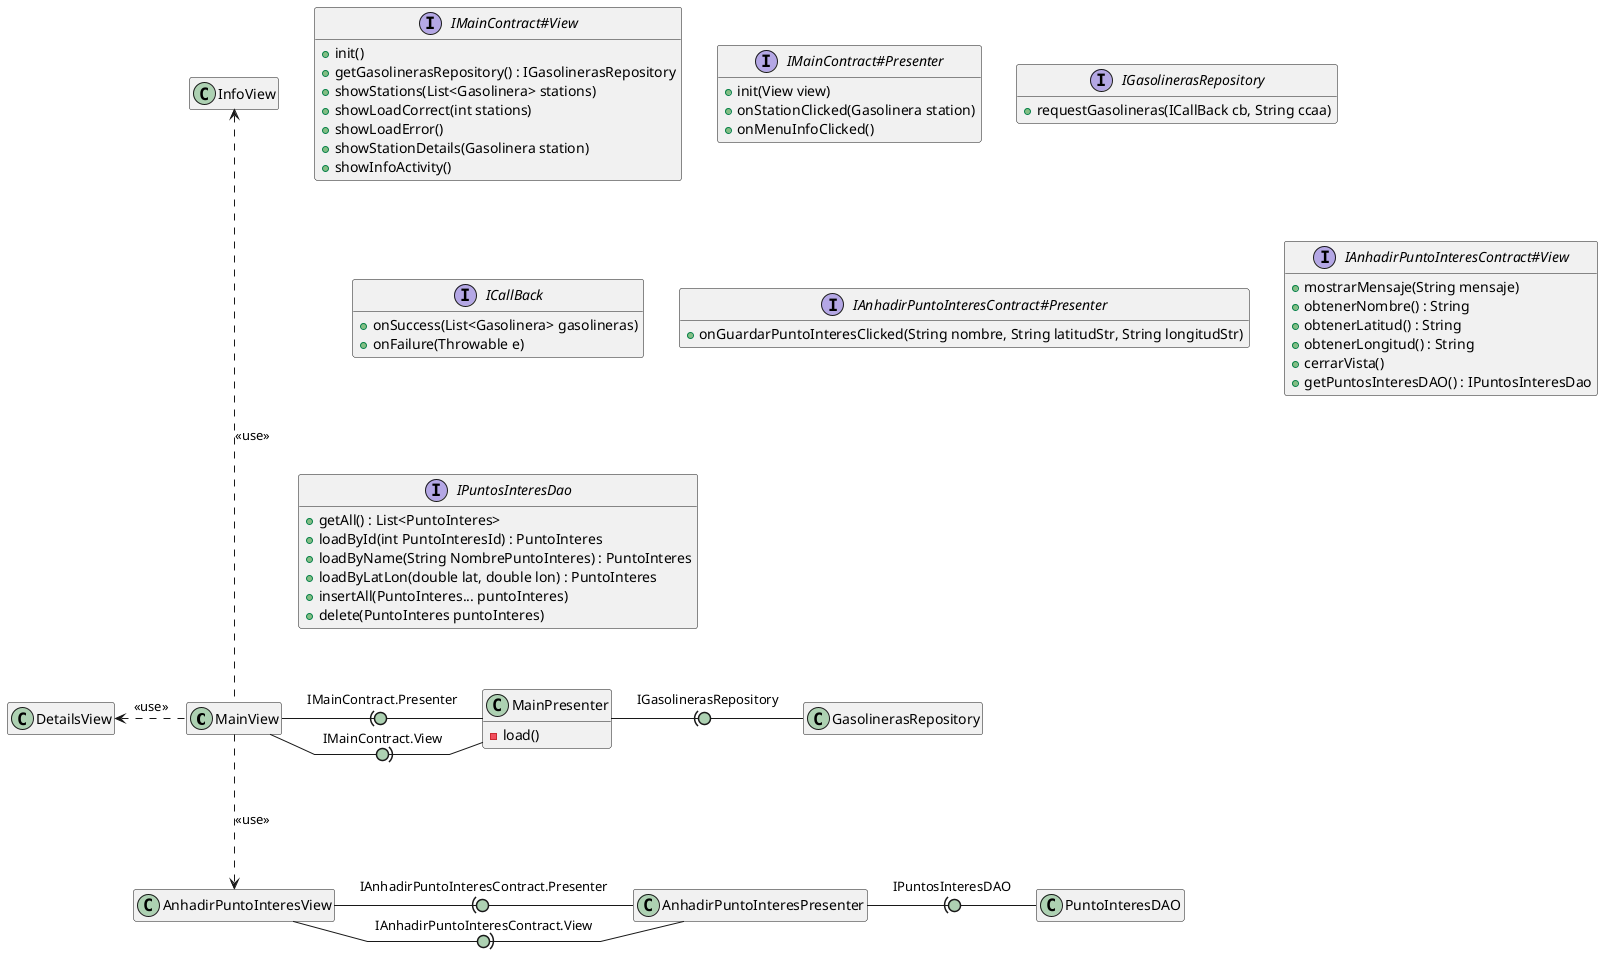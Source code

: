@startuml clases

hide empty members
skinparam linetype polyline
skinparam arrowLollipopColor #ADD1B2

MainView -right(0- MainPresenter : IMainContract.Presenter
MainView -right0)- MainPresenter : IMainContract.View
MainView -up..-> InfoView : <<use>>
MainView -left..> DetailsView : <<use>>
MainView -down..> AnhadirPuntoInteresView : <<use>>
MainPresenter -right(0- GasolinerasRepository : IGasolinerasRepository

AnhadirPuntoInteresView -right(0- AnhadirPuntoInteresPresenter : IAnhadirPuntoInteresContract.Presenter
AnhadirPuntoInteresView -right0)- AnhadirPuntoInteresPresenter : IAnhadirPuntoInteresContract.View
AnhadirPuntoInteresPresenter -right(0- PuntoInteresDAO : IPuntosInteresDAO

class MainPresenter {
    -load()
}

interface IMainContract#View {
    + init()
    + getGasolinerasRepository() : IGasolinerasRepository
    + showStations(List<Gasolinera> stations)
    + showLoadCorrect(int stations)
    + showLoadError()
    + showStationDetails(Gasolinera station)
    + showInfoActivity()
}

interface IMainContract#Presenter {
    + init(View view)
    + onStationClicked(Gasolinera station)
    + onMenuInfoClicked()
}

interface IGasolinerasRepository {
    + requestGasolineras(ICallBack cb, String ccaa)
}

interface ICallBack {
    + onSuccess(List<Gasolinera> gasolineras)
    + onFailure(Throwable e)
}

interface IAnhadirPuntoInteresContract#Presenter {
    + onGuardarPuntoInteresClicked(String nombre, String latitudStr, String longitudStr)
}

interface IAnhadirPuntoInteresContract#View {
    + mostrarMensaje(String mensaje)
    + obtenerNombre() : String
    + obtenerLatitud() : String
    + obtenerLongitud() : String
    + cerrarVista()
    + getPuntosInteresDAO() : IPuntosInteresDao
}

interface IPuntosInteresDao {
    + getAll() : List<PuntoInteres>
    + loadById(int PuntoInteresId) : PuntoInteres
    + loadByName(String NombrePuntoInteres) : PuntoInteres
    + loadByLatLon(double lat, double lon) : PuntoInteres
    + insertAll(PuntoInteres... puntoInteres)
    + delete(PuntoInteres puntoInteres)
}

@enduml
